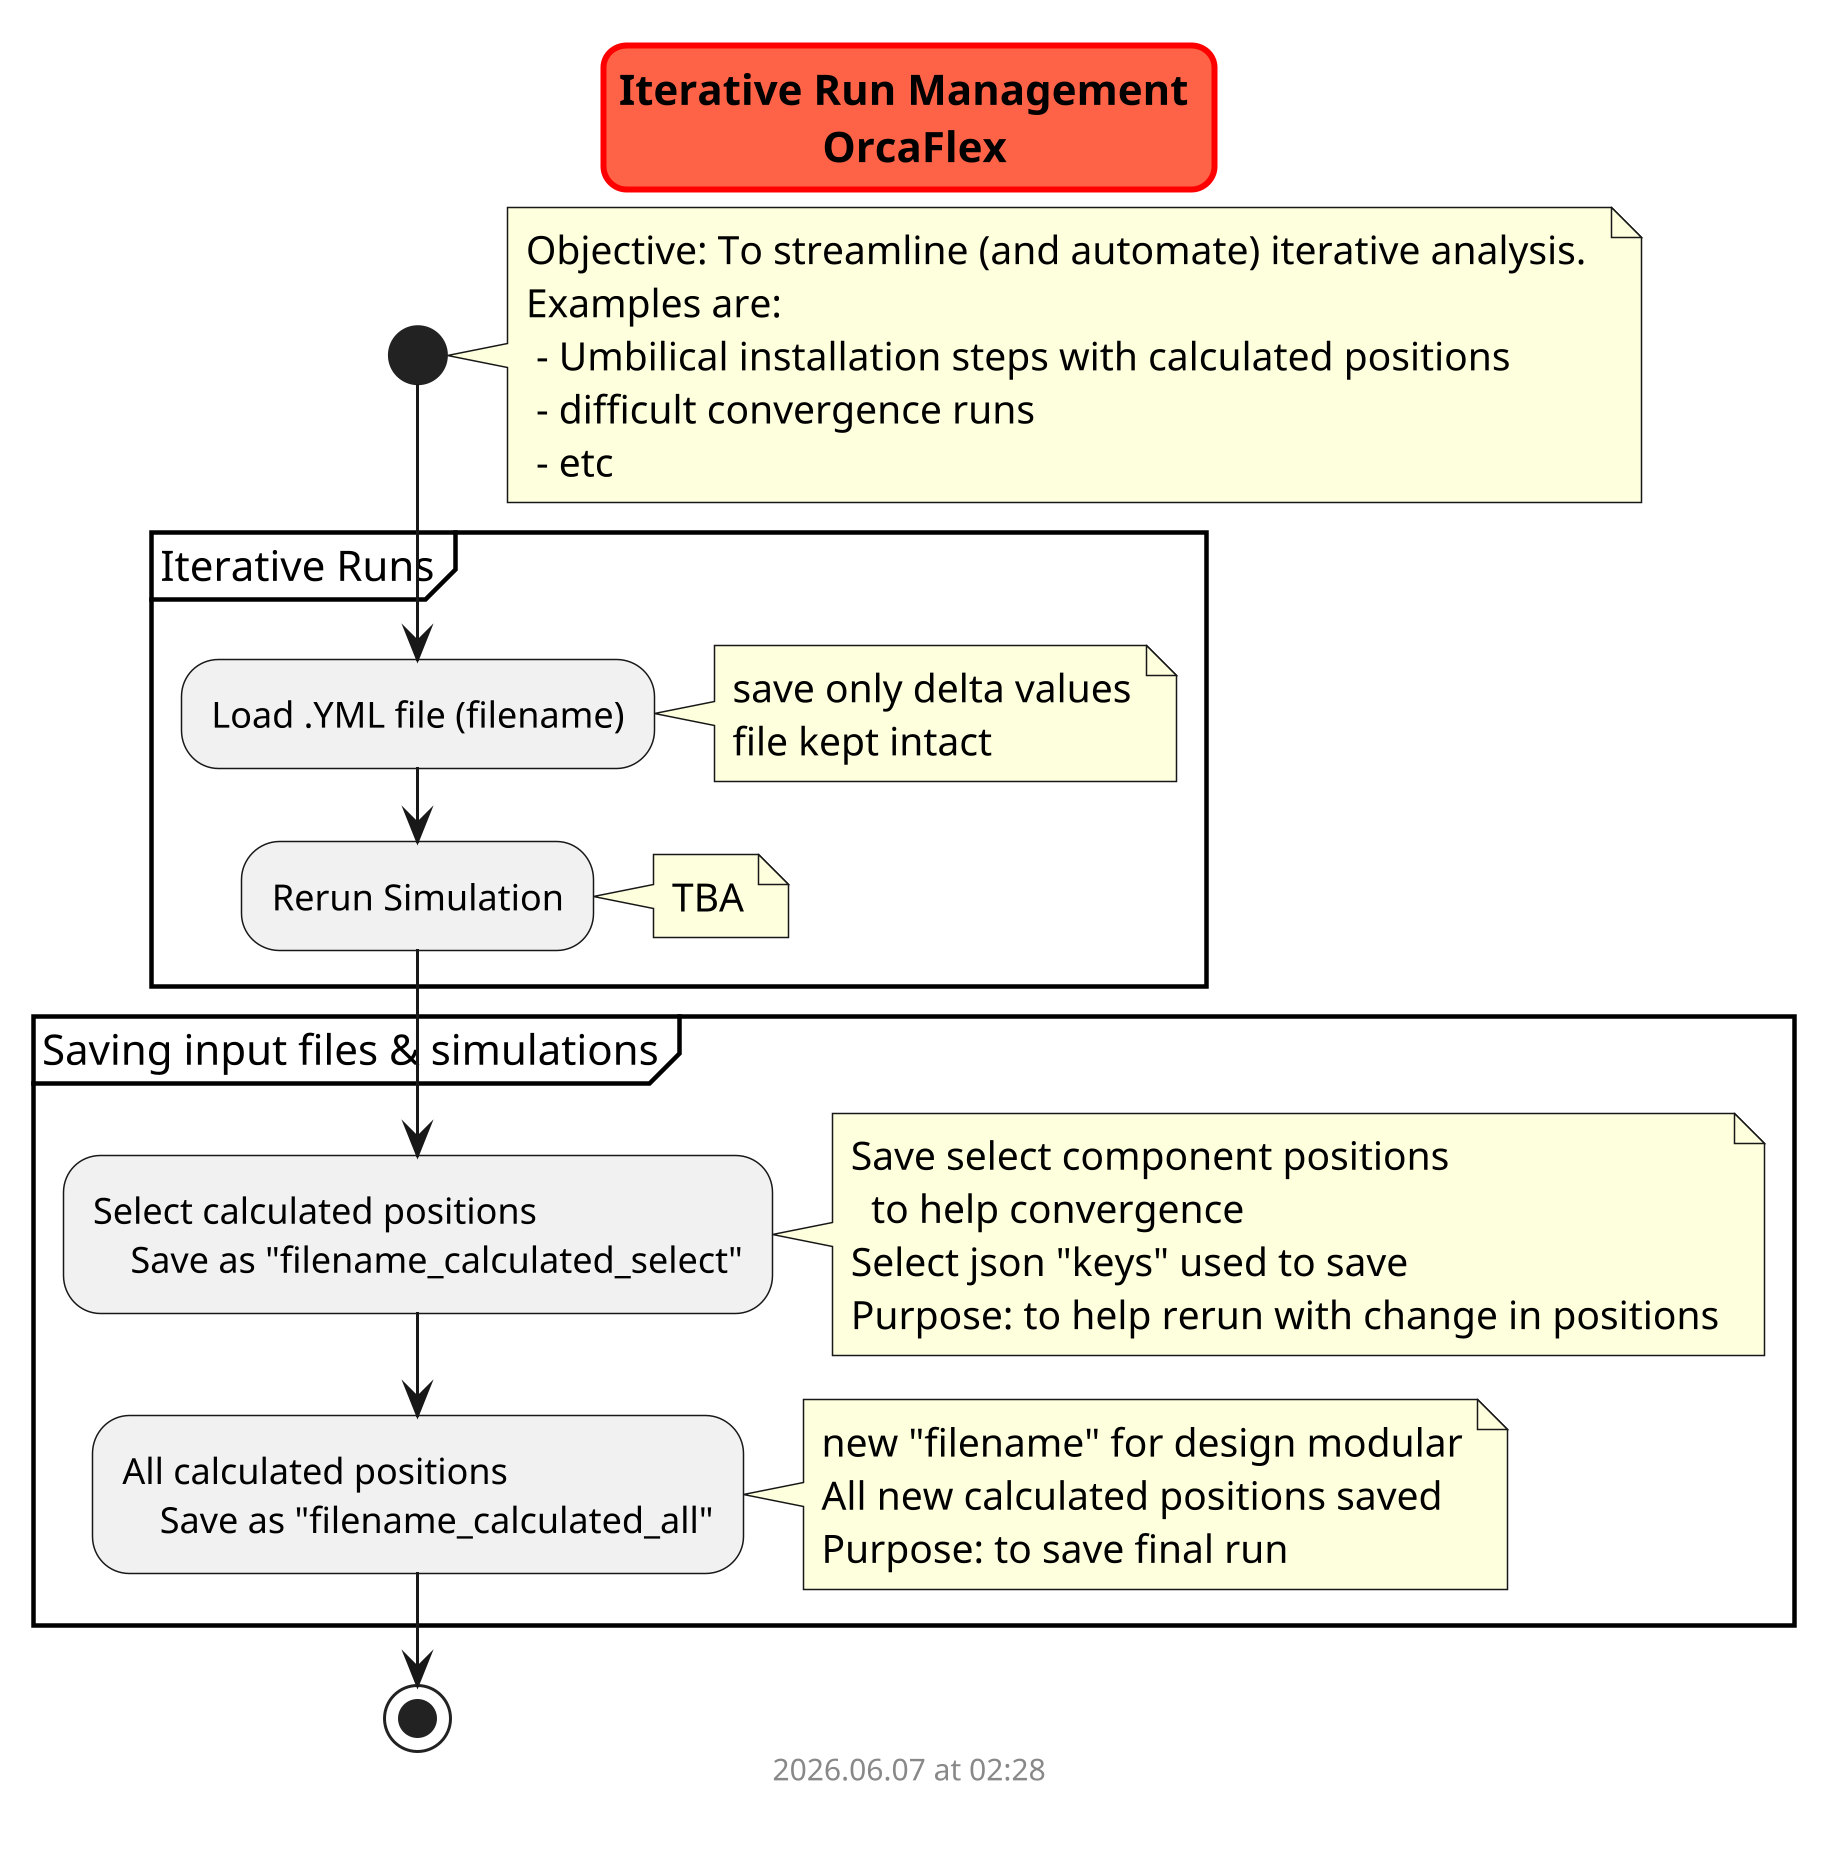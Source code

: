 @startuml iterative_runs
scale 3
skinparam titleBorderRoundCorner 15
skinparam titleBorderThickness 2
skinparam titleBorderColor red
skinparam titleBackgroundColor Tomato

title Iterative Run Management \n OrcaFlex

start

    note right
        Objective: To streamline (and automate) iterative analysis. 
        Examples are:
         - Umbilical installation steps with calculated positions
         - difficult convergence runs
         - etc
    end note

    partition "Iterative Runs" {
        :Load .YML file (filename);
            note right
                save only delta values
                file kept intact
            end note

        :Rerun Simulation;
            note right
                TBA
            end note

    }

    partition "Saving input files & simulations" {
        :Select calculated positions 
            Save as "filename_calculated_select";
            note right
                Save select component positions 
                  to help convergence
                Select json "keys" used to save
                Purpose: to help rerun with change in positions
            end note

        :All calculated positions 
            Save as "filename_calculated_all";
            note right
                new "filename" for design modular
                All new calculated positions saved
                Purpose: to save final run
            end note
    }

stop

footer
%date("yyyy.MM.dd' at 'HH:mm")
%filename()
end footer

@enduml
